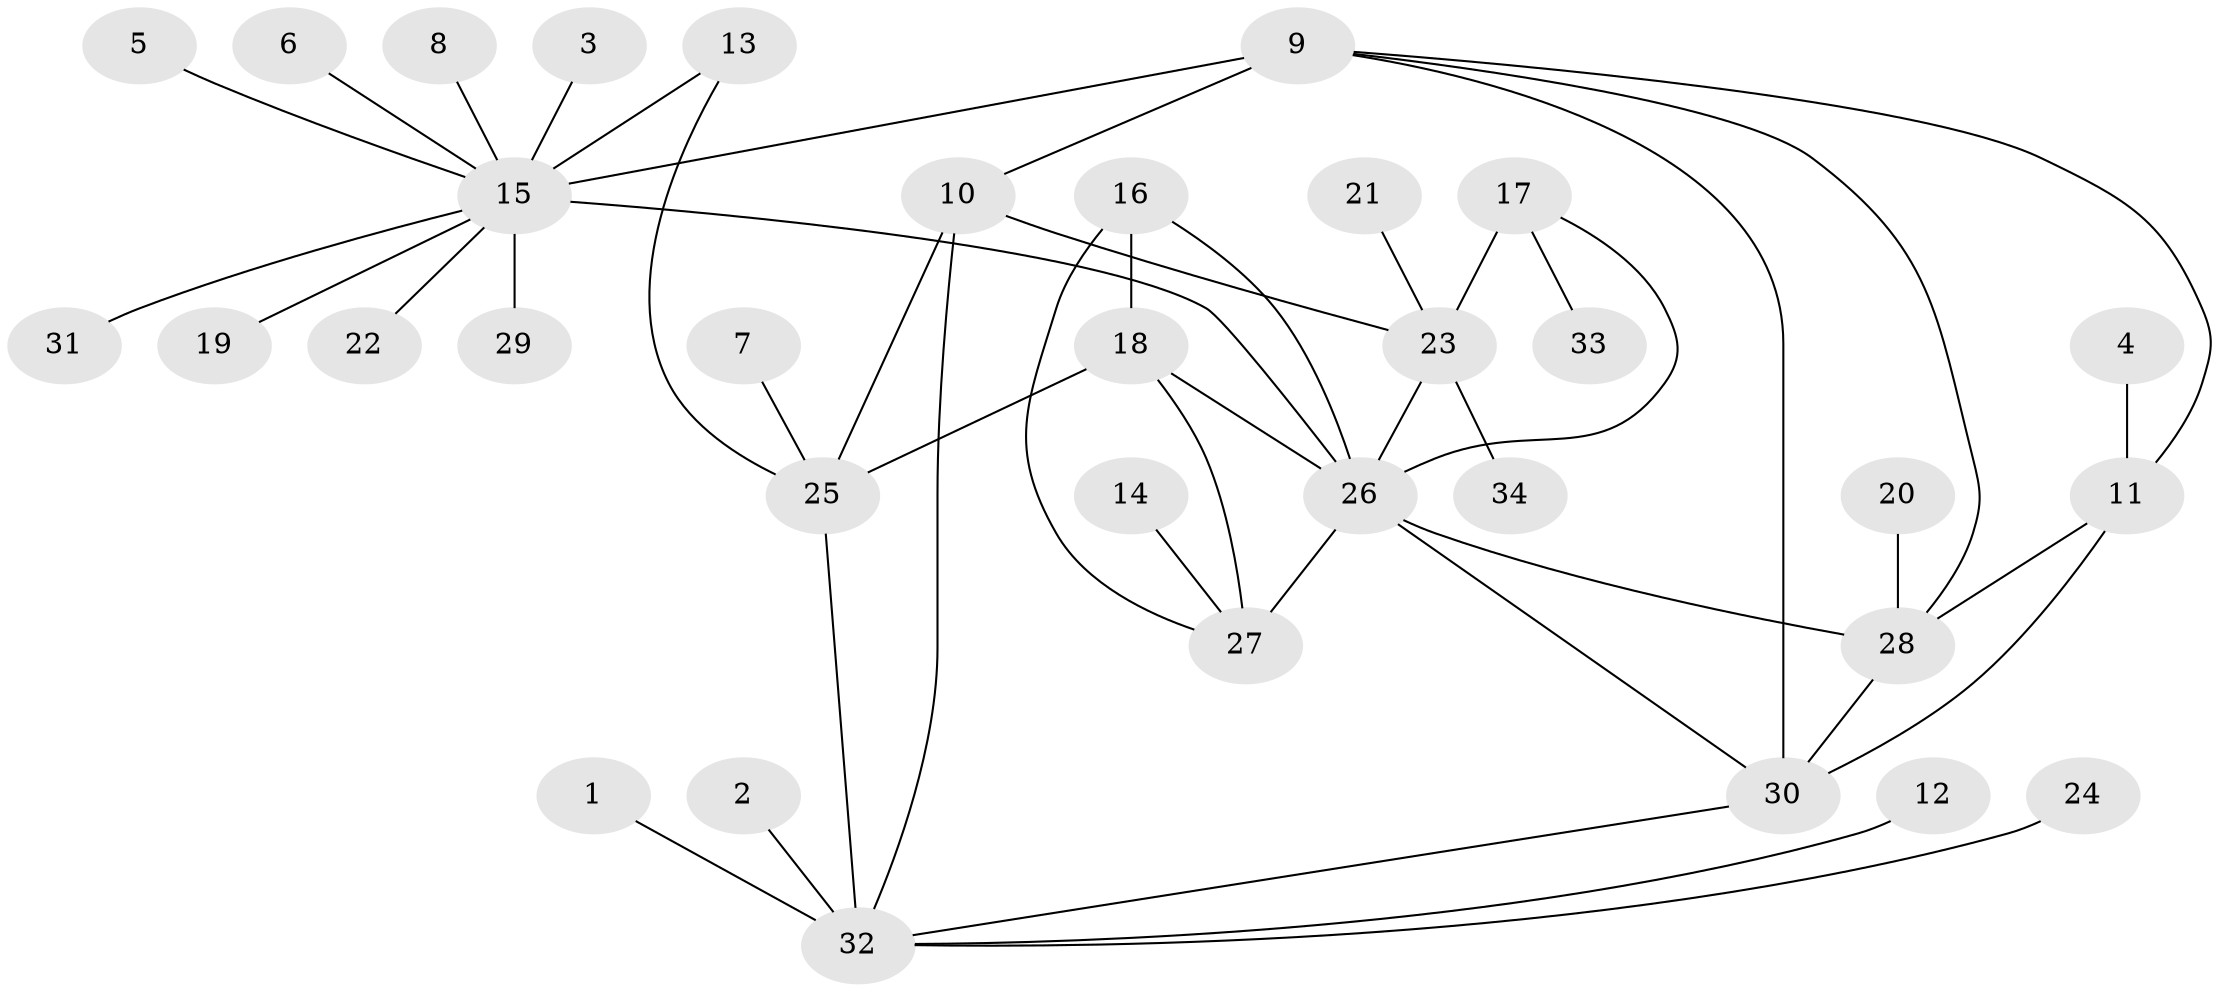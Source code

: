 // original degree distribution, {9: 0.044642857142857144, 7: 0.044642857142857144, 6: 0.0625, 4: 0.026785714285714284, 13: 0.017857142857142856, 8: 0.026785714285714284, 10: 0.017857142857142856, 2: 0.13392857142857142, 1: 0.6160714285714286, 3: 0.008928571428571428}
// Generated by graph-tools (version 1.1) at 2025/37/03/04/25 23:37:33]
// undirected, 34 vertices, 47 edges
graph export_dot {
  node [color=gray90,style=filled];
  1;
  2;
  3;
  4;
  5;
  6;
  7;
  8;
  9;
  10;
  11;
  12;
  13;
  14;
  15;
  16;
  17;
  18;
  19;
  20;
  21;
  22;
  23;
  24;
  25;
  26;
  27;
  28;
  29;
  30;
  31;
  32;
  33;
  34;
  1 -- 32 [weight=1.0];
  2 -- 32 [weight=1.0];
  3 -- 15 [weight=1.0];
  4 -- 11 [weight=1.0];
  5 -- 15 [weight=1.0];
  6 -- 15 [weight=1.0];
  7 -- 25 [weight=1.0];
  8 -- 15 [weight=1.0];
  9 -- 10 [weight=1.0];
  9 -- 11 [weight=1.0];
  9 -- 15 [weight=4.0];
  9 -- 28 [weight=1.0];
  9 -- 30 [weight=3.0];
  10 -- 23 [weight=3.0];
  10 -- 25 [weight=3.0];
  10 -- 32 [weight=1.0];
  11 -- 28 [weight=1.0];
  11 -- 30 [weight=2.0];
  12 -- 32 [weight=1.0];
  13 -- 15 [weight=1.0];
  13 -- 25 [weight=1.0];
  14 -- 27 [weight=1.0];
  15 -- 19 [weight=1.0];
  15 -- 22 [weight=1.0];
  15 -- 26 [weight=2.0];
  15 -- 29 [weight=1.0];
  15 -- 31 [weight=1.0];
  16 -- 18 [weight=2.0];
  16 -- 26 [weight=1.0];
  16 -- 27 [weight=1.0];
  17 -- 23 [weight=3.0];
  17 -- 26 [weight=1.0];
  17 -- 33 [weight=1.0];
  18 -- 25 [weight=1.0];
  18 -- 26 [weight=2.0];
  18 -- 27 [weight=2.0];
  20 -- 28 [weight=1.0];
  21 -- 23 [weight=1.0];
  23 -- 26 [weight=3.0];
  23 -- 34 [weight=1.0];
  24 -- 32 [weight=1.0];
  25 -- 32 [weight=3.0];
  26 -- 27 [weight=2.0];
  26 -- 28 [weight=1.0];
  26 -- 30 [weight=2.0];
  28 -- 30 [weight=2.0];
  30 -- 32 [weight=1.0];
}
